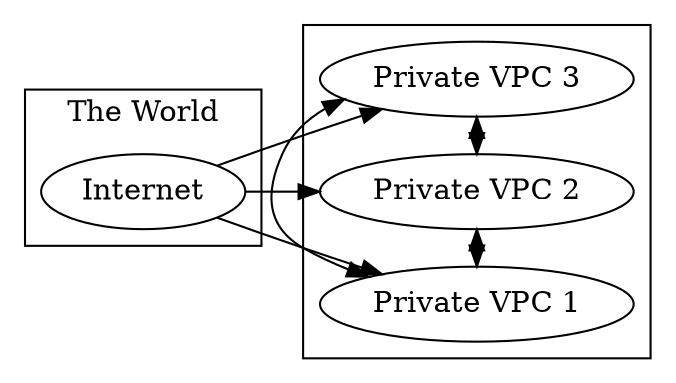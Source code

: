 digraph G {
    rankdir=LR

    subgraph cluster1 {
        label="The World";
        Internet;
#        host1;
    }
    subgraph cluster2 {
#        label="Remote Datacenter";
        "Private VPC 1";
        "Private VPC 2";
        "Private VPC 3";

        {
            rank="same"
            "Private VPC 1";"Private VPC 2";"Private VPC 3";
        }
    }

#    subgraph cluster3
#    {
#        label="cluster3"
#        blah1;
#        blah2;
#        blah3;
#
#        {
#            rank="same";
#            blah1;blah2;blah3;
#        }
#    }



    Internet -> "Private VPC 1" [constraint=false];
    Internet -> "Private VPC 2";
    "Private VPC 1" -> "Private VPC 2"[dir="both"];
    "Private VPC 1" -> "Private VPC 3"[dir="both"]
    "Private VPC 2" -> "Private VPC 3"[dir="both"]

    Internet -> "Private VPC 3"[constraint=false]
#    router1 -> host1;

#    host1 -> host2 [constraint=false];
}
